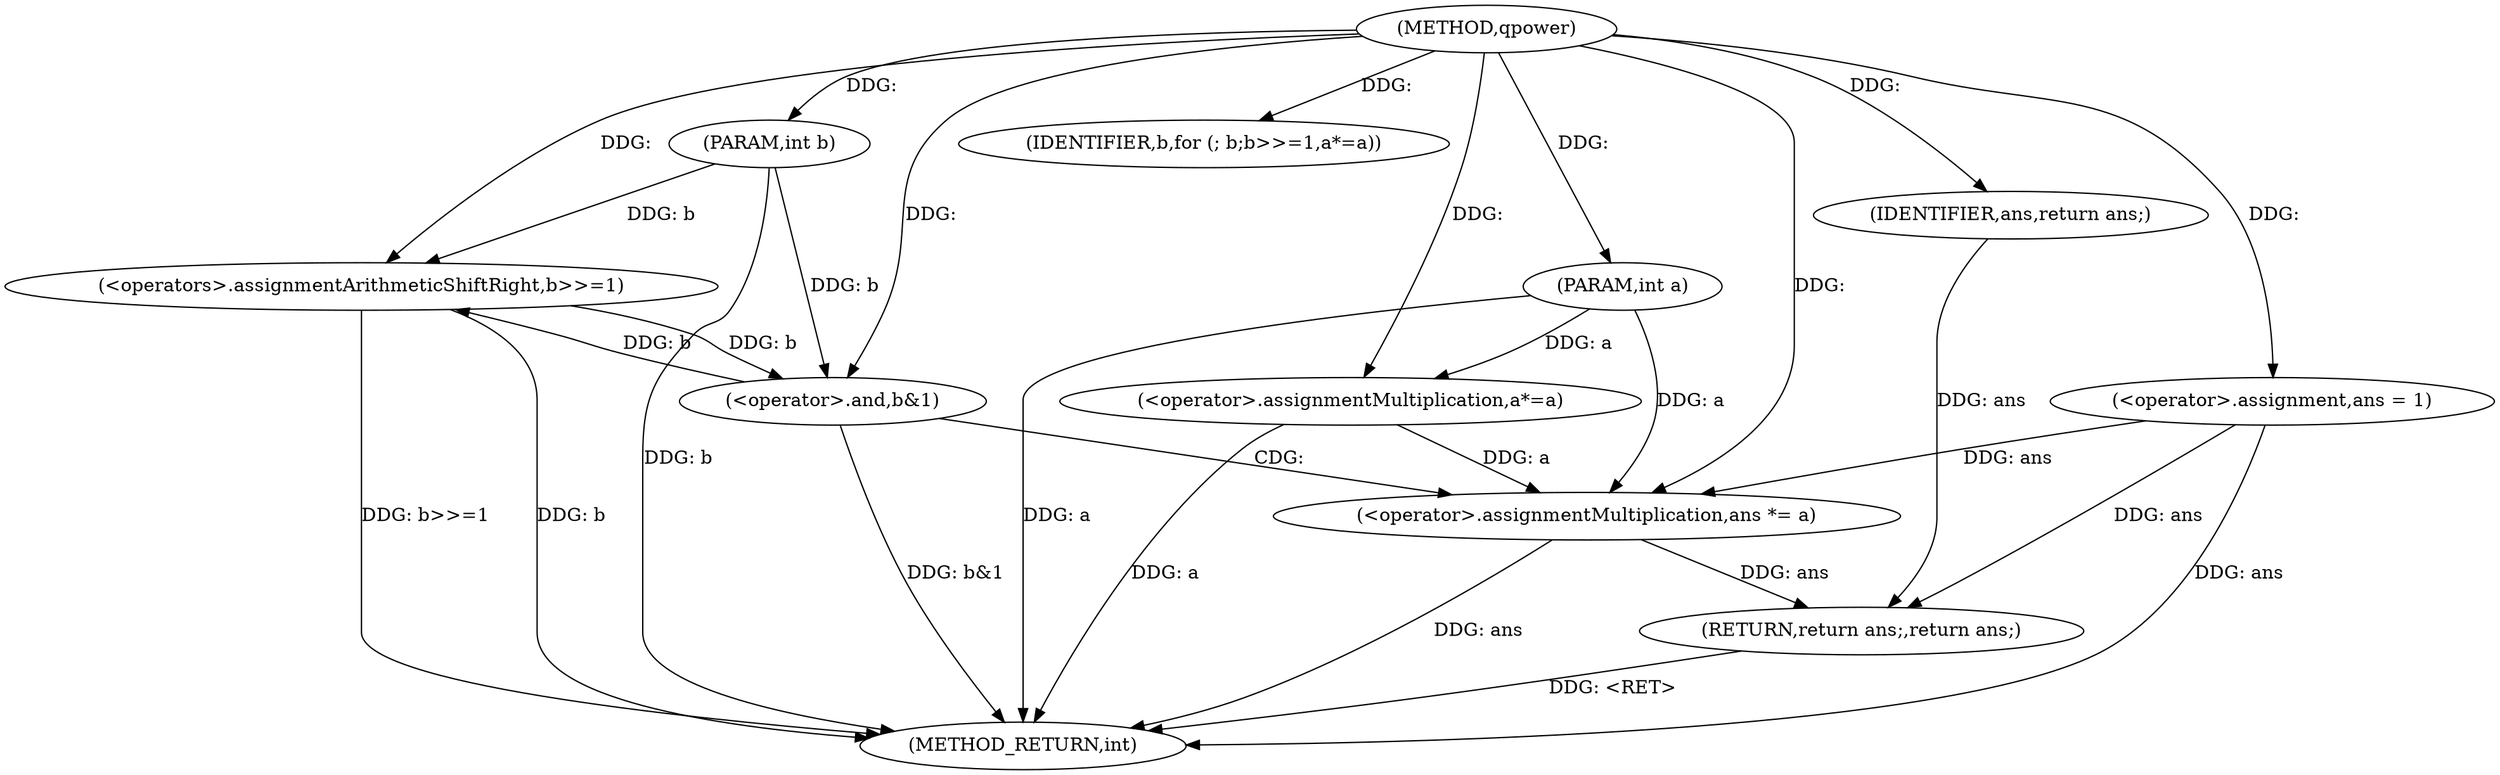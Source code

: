 digraph "qpower" {  
"1000104" [label = "(METHOD,qpower)" ]
"1000130" [label = "(METHOD_RETURN,int)" ]
"1000105" [label = "(PARAM,int a)" ]
"1000106" [label = "(PARAM,int b)" ]
"1000109" [label = "(<operator>.assignment,ans = 1)" ]
"1000128" [label = "(RETURN,return ans;,return ans;)" ]
"1000113" [label = "(IDENTIFIER,b,for (; b;b>>=1,a*=a))" ]
"1000129" [label = "(IDENTIFIER,ans,return ans;)" ]
"1000115" [label = "(<operators>.assignmentArithmeticShiftRight,b>>=1)" ]
"1000118" [label = "(<operator>.assignmentMultiplication,a*=a)" ]
"1000122" [label = "(<operator>.and,b&1)" ]
"1000125" [label = "(<operator>.assignmentMultiplication,ans *= a)" ]
  "1000105" -> "1000130"  [ label = "DDG: a"] 
  "1000106" -> "1000130"  [ label = "DDG: b"] 
  "1000109" -> "1000130"  [ label = "DDG: ans"] 
  "1000122" -> "1000130"  [ label = "DDG: b&1"] 
  "1000125" -> "1000130"  [ label = "DDG: ans"] 
  "1000115" -> "1000130"  [ label = "DDG: b"] 
  "1000115" -> "1000130"  [ label = "DDG: b>>=1"] 
  "1000118" -> "1000130"  [ label = "DDG: a"] 
  "1000128" -> "1000130"  [ label = "DDG: <RET>"] 
  "1000104" -> "1000105"  [ label = "DDG: "] 
  "1000104" -> "1000106"  [ label = "DDG: "] 
  "1000104" -> "1000109"  [ label = "DDG: "] 
  "1000129" -> "1000128"  [ label = "DDG: ans"] 
  "1000109" -> "1000128"  [ label = "DDG: ans"] 
  "1000125" -> "1000128"  [ label = "DDG: ans"] 
  "1000104" -> "1000113"  [ label = "DDG: "] 
  "1000104" -> "1000129"  [ label = "DDG: "] 
  "1000105" -> "1000118"  [ label = "DDG: a"] 
  "1000104" -> "1000118"  [ label = "DDG: "] 
  "1000118" -> "1000125"  [ label = "DDG: a"] 
  "1000105" -> "1000125"  [ label = "DDG: a"] 
  "1000104" -> "1000125"  [ label = "DDG: "] 
  "1000122" -> "1000115"  [ label = "DDG: b"] 
  "1000106" -> "1000115"  [ label = "DDG: b"] 
  "1000104" -> "1000115"  [ label = "DDG: "] 
  "1000115" -> "1000122"  [ label = "DDG: b"] 
  "1000106" -> "1000122"  [ label = "DDG: b"] 
  "1000104" -> "1000122"  [ label = "DDG: "] 
  "1000109" -> "1000125"  [ label = "DDG: ans"] 
  "1000122" -> "1000125"  [ label = "CDG: "] 
}

